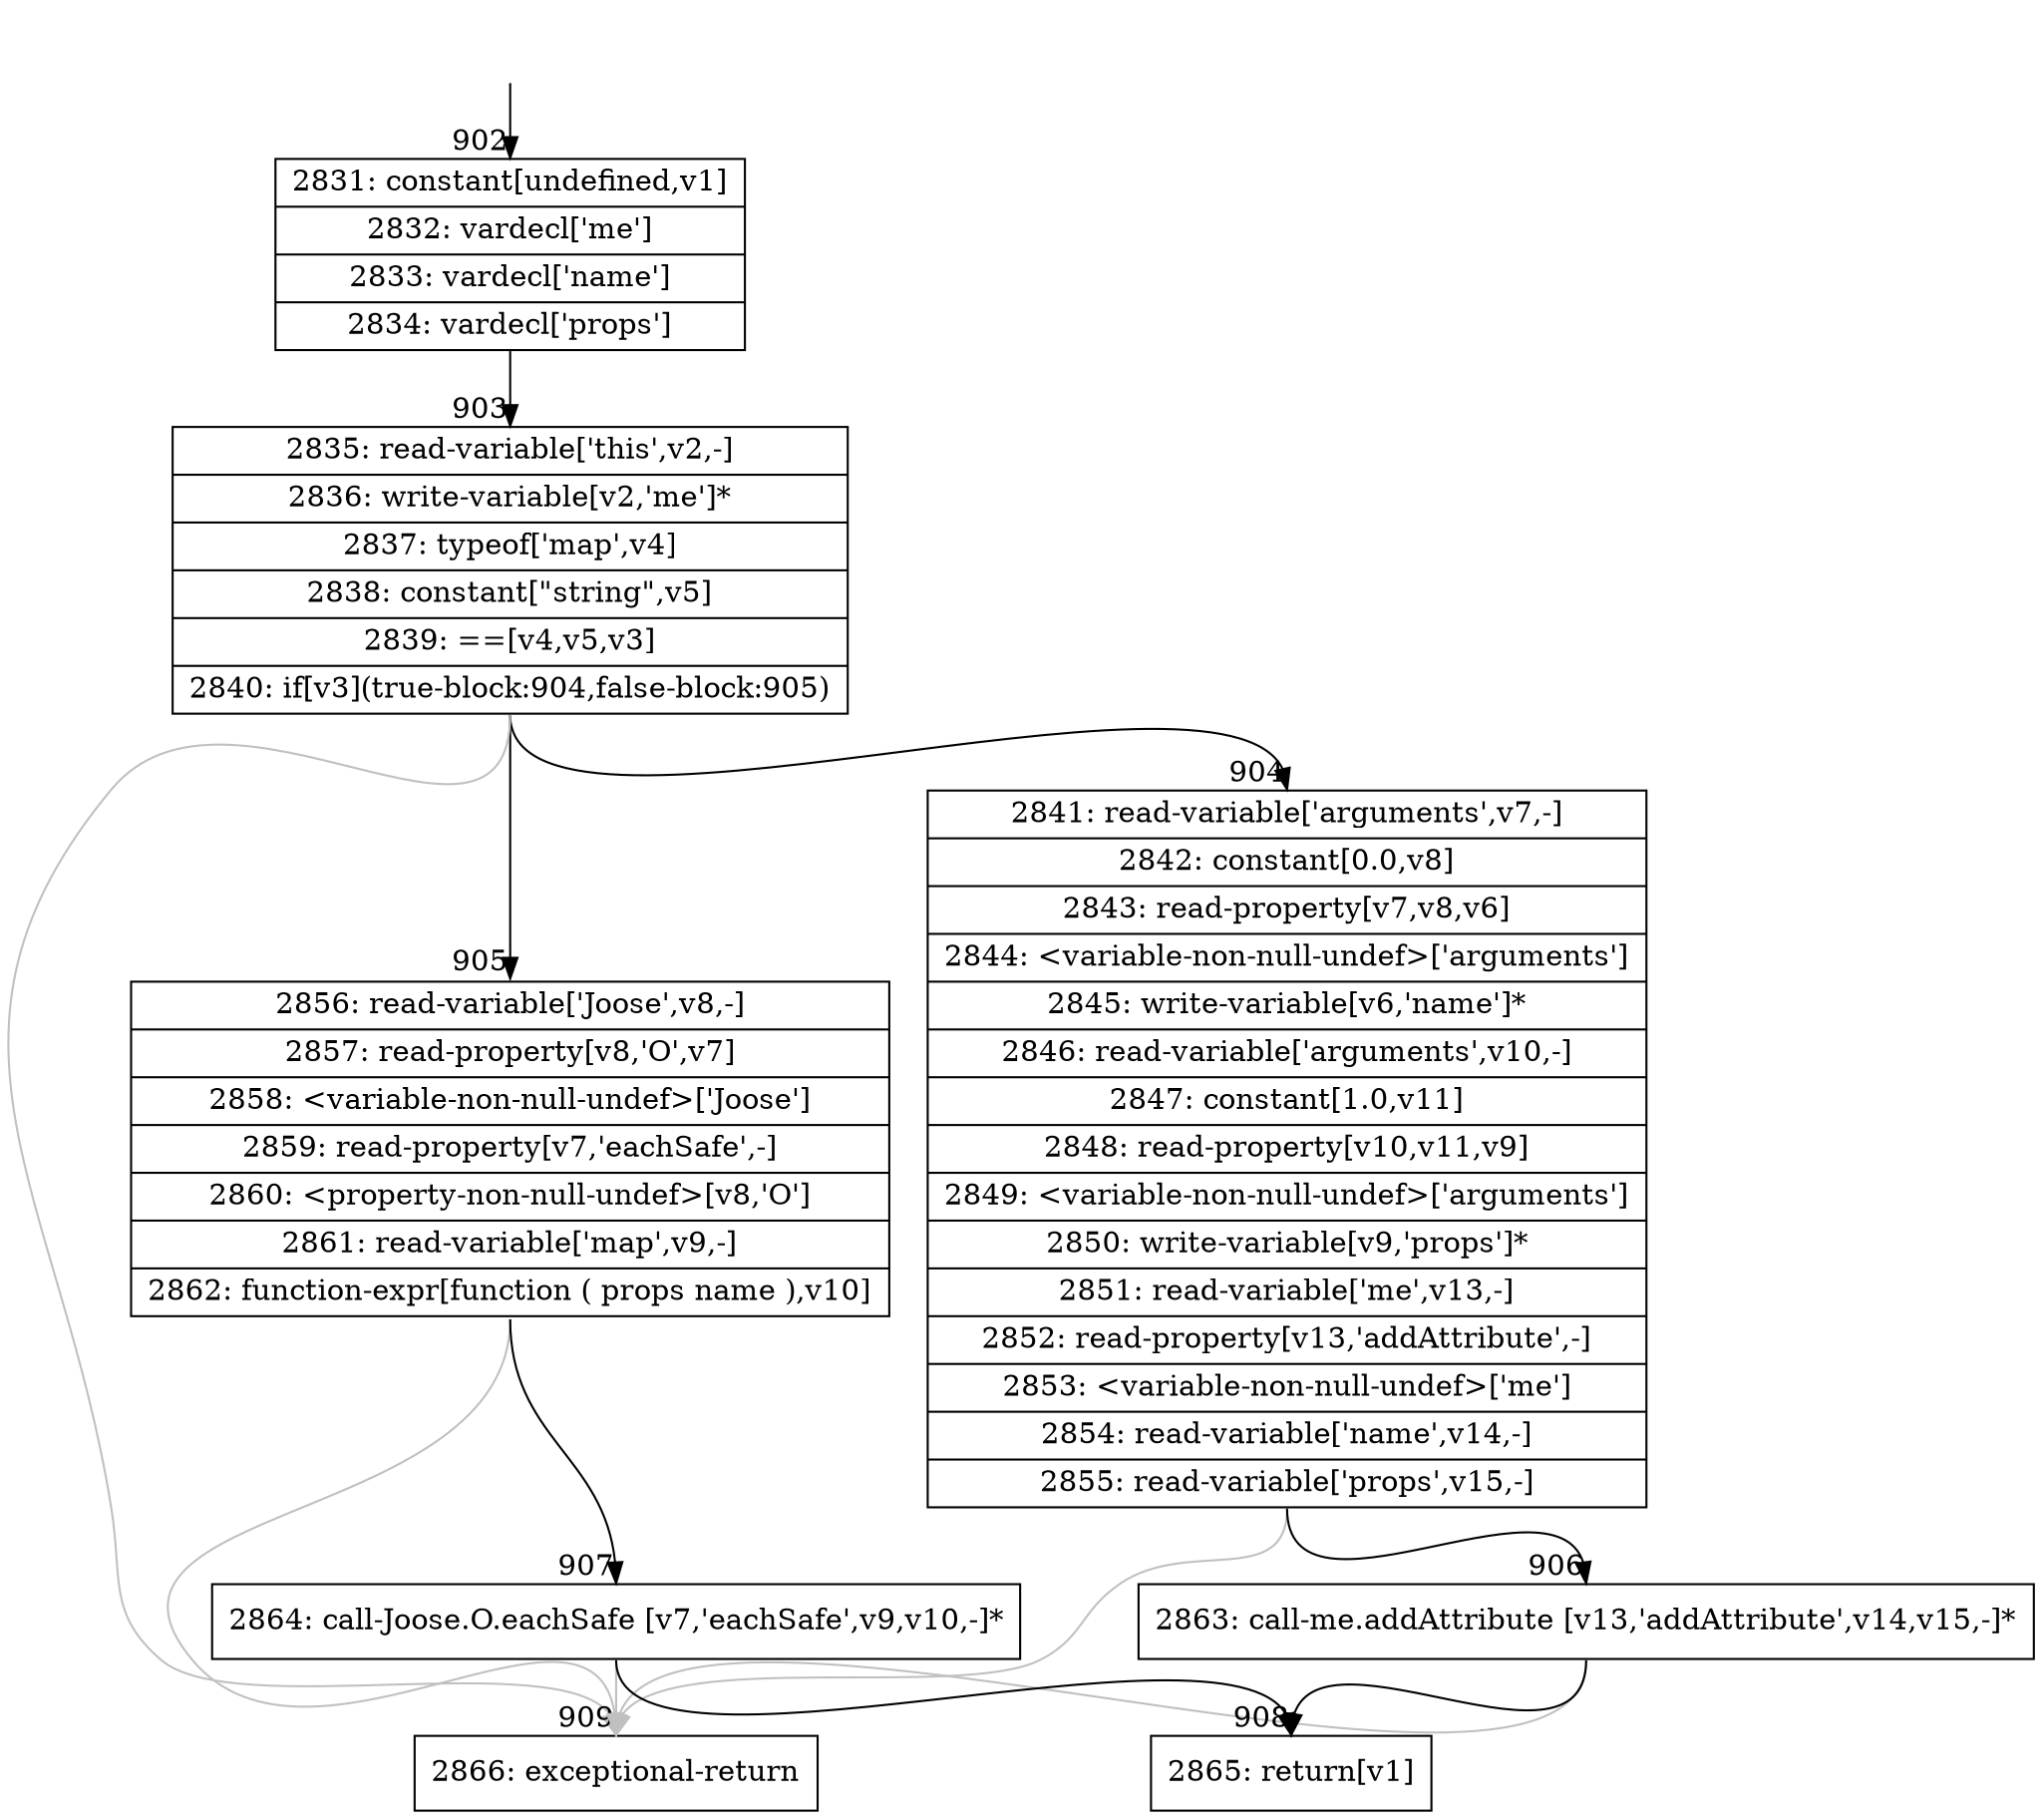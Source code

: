 digraph {
rankdir="TD"
BB_entry101[shape=none,label=""];
BB_entry101 -> BB902 [tailport=s, headport=n, headlabel="    902"]
BB902 [shape=record label="{2831: constant[undefined,v1]|2832: vardecl['me']|2833: vardecl['name']|2834: vardecl['props']}" ] 
BB902 -> BB903 [tailport=s, headport=n, headlabel="      903"]
BB903 [shape=record label="{2835: read-variable['this',v2,-]|2836: write-variable[v2,'me']*|2837: typeof['map',v4]|2838: constant[\"string\",v5]|2839: ==[v4,v5,v3]|2840: if[v3](true-block:904,false-block:905)}" ] 
BB903 -> BB904 [tailport=s, headport=n, headlabel="      904"]
BB903 -> BB905 [tailport=s, headport=n, headlabel="      905"]
BB903 -> BB909 [tailport=s, headport=n, color=gray, headlabel="      909"]
BB904 [shape=record label="{2841: read-variable['arguments',v7,-]|2842: constant[0.0,v8]|2843: read-property[v7,v8,v6]|2844: \<variable-non-null-undef\>['arguments']|2845: write-variable[v6,'name']*|2846: read-variable['arguments',v10,-]|2847: constant[1.0,v11]|2848: read-property[v10,v11,v9]|2849: \<variable-non-null-undef\>['arguments']|2850: write-variable[v9,'props']*|2851: read-variable['me',v13,-]|2852: read-property[v13,'addAttribute',-]|2853: \<variable-non-null-undef\>['me']|2854: read-variable['name',v14,-]|2855: read-variable['props',v15,-]}" ] 
BB904 -> BB906 [tailport=s, headport=n, headlabel="      906"]
BB904 -> BB909 [tailport=s, headport=n, color=gray]
BB905 [shape=record label="{2856: read-variable['Joose',v8,-]|2857: read-property[v8,'O',v7]|2858: \<variable-non-null-undef\>['Joose']|2859: read-property[v7,'eachSafe',-]|2860: \<property-non-null-undef\>[v8,'O']|2861: read-variable['map',v9,-]|2862: function-expr[function ( props name ),v10]}" ] 
BB905 -> BB907 [tailport=s, headport=n, headlabel="      907"]
BB905 -> BB909 [tailport=s, headport=n, color=gray]
BB906 [shape=record label="{2863: call-me.addAttribute [v13,'addAttribute',v14,v15,-]*}" ] 
BB906 -> BB908 [tailport=s, headport=n, headlabel="      908"]
BB906 -> BB909 [tailport=s, headport=n, color=gray]
BB907 [shape=record label="{2864: call-Joose.O.eachSafe [v7,'eachSafe',v9,v10,-]*}" ] 
BB907 -> BB908 [tailport=s, headport=n]
BB907 -> BB909 [tailport=s, headport=n, color=gray]
BB908 [shape=record label="{2865: return[v1]}" ] 
BB909 [shape=record label="{2866: exceptional-return}" ] 
//#$~ 1003
}
